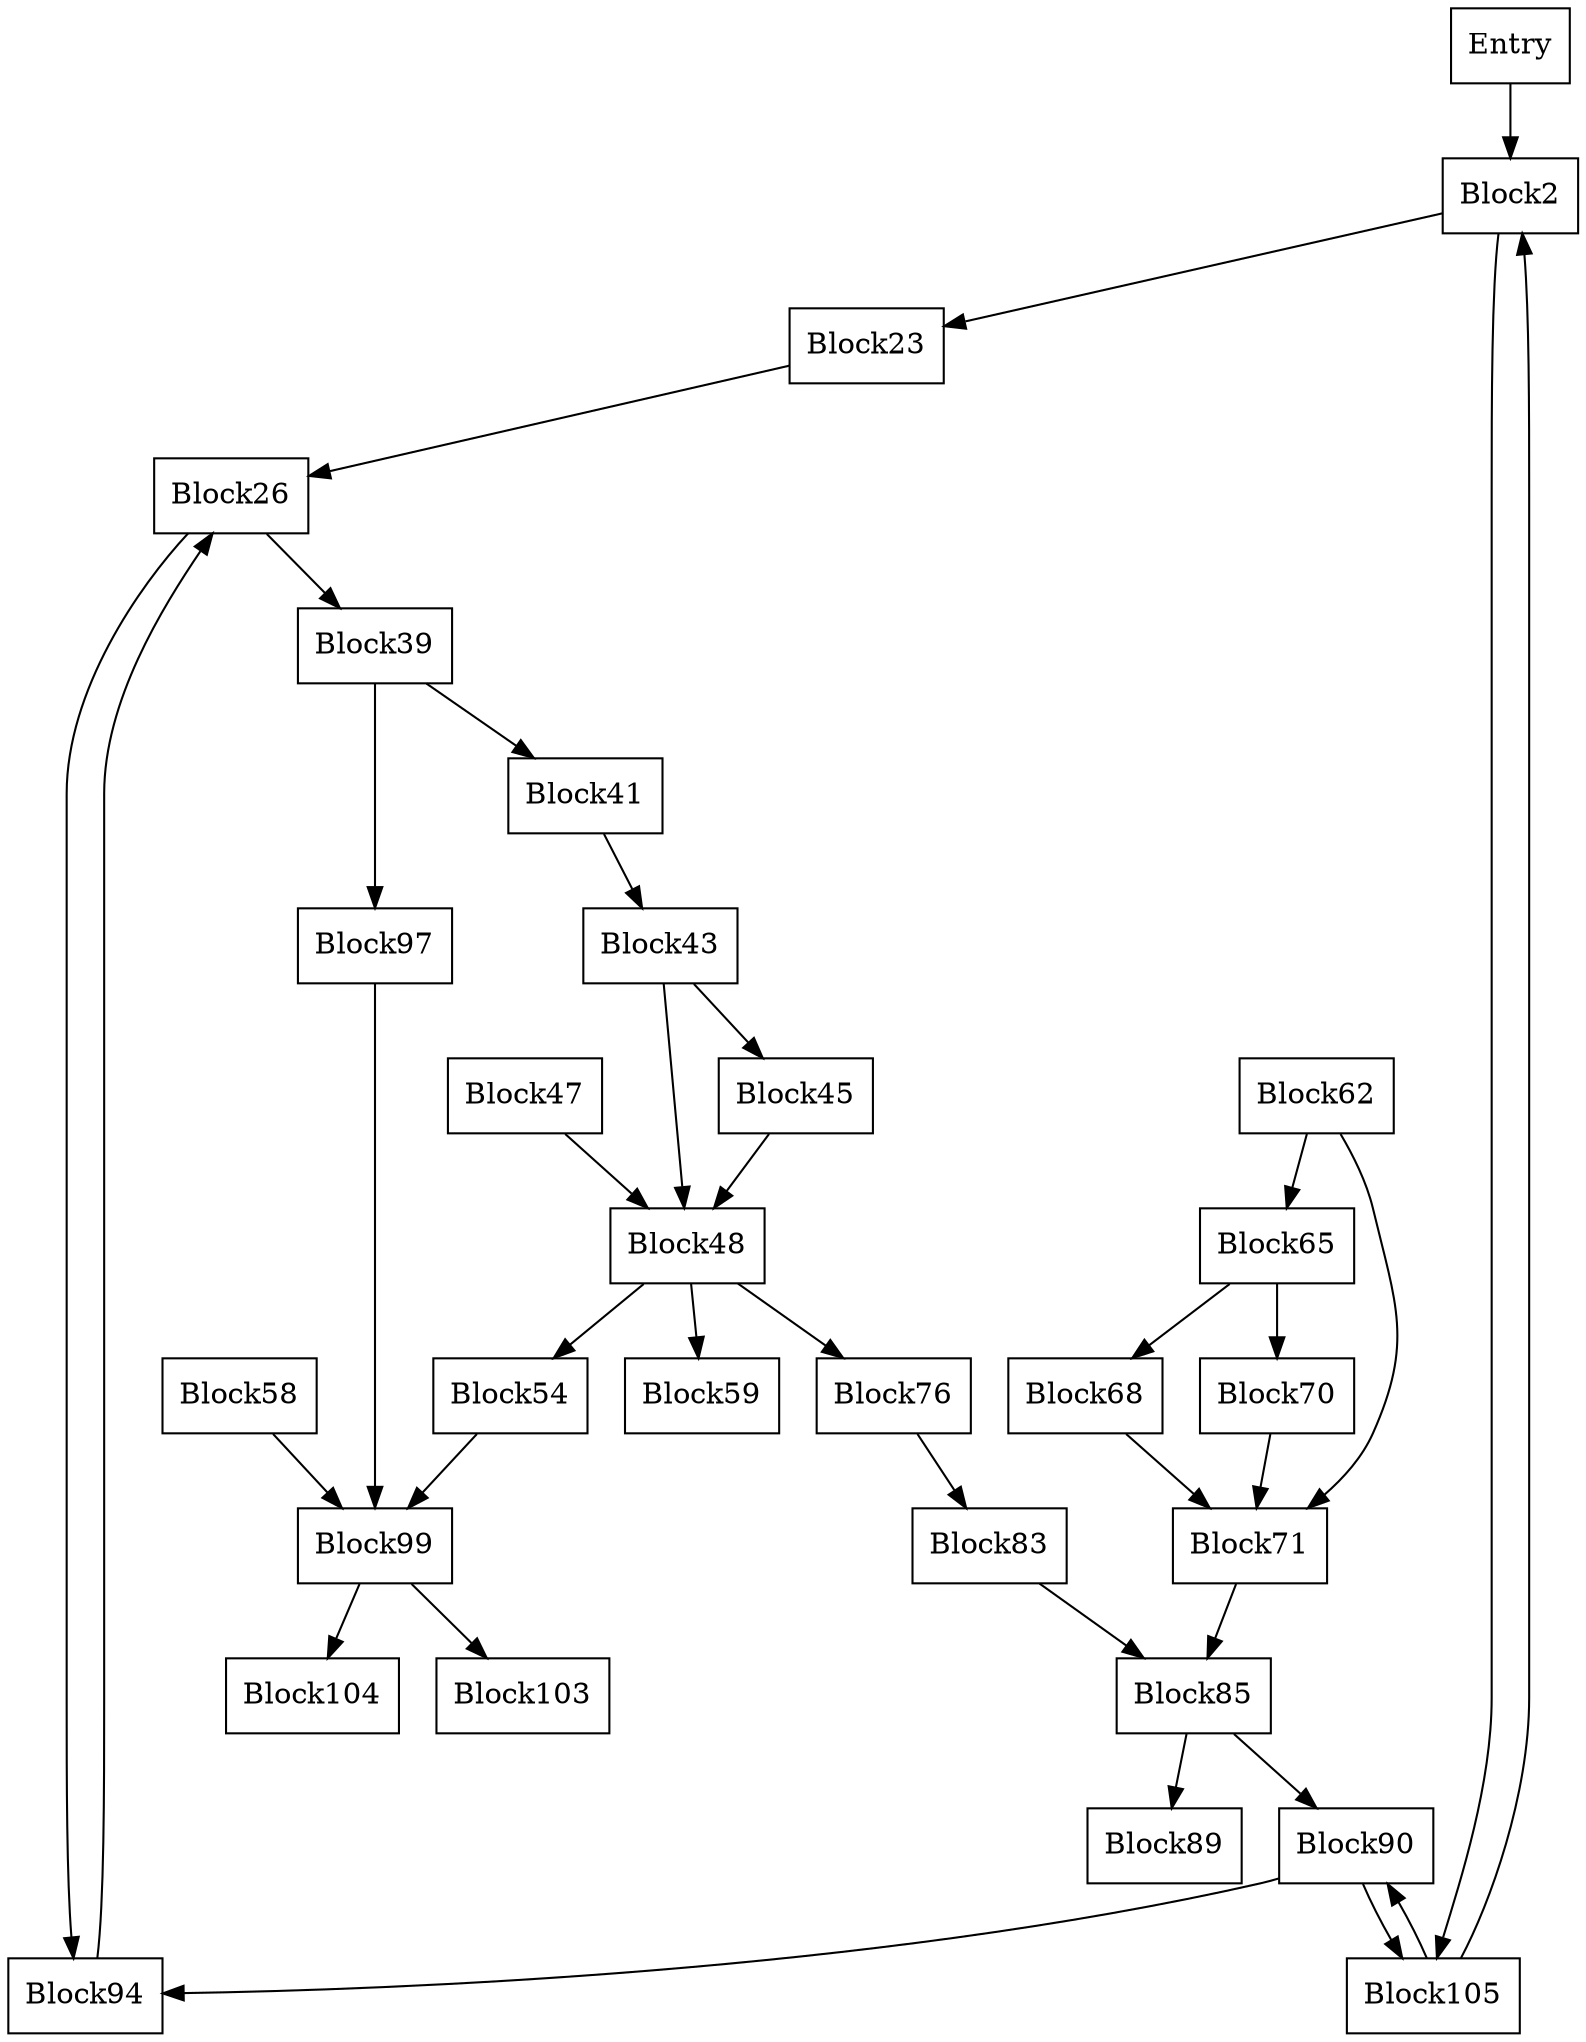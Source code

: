 digraph CFG {
    rankdir=TB;
    
    // Nodes
    node [shape=box];
    Entry [label="Entry"];
    Block2 [label="Block2"];
    Block23 [label="Block23"];
    Block26 [label="Block26"];
    Block39 [label="Block39"];
    Block41 [label="Block41"];
    Block43 [label="Block43"];
    Block45 [label="Block45"];
    Block47 [label="Block47"];
    Block48 [label="Block48"];
    Block54 [label="Block54"];
    Block58 [label="Block58"];
    Block62 [label="Block62"];
    Block65 [label="Block65"];
    Block68 [label="Block68"];
    Block70 [label="Block70"];
    Block71 [label="Block71"];
    Block76 [label="Block76"];
    Block83 [label="Block83"];
    Block85 [label="Block85"];
    Block89 [label="Block89"];
    Block90 [label="Block90"];
    Block94 [label="Block94"];
    Block97 [label="Block97"];
    Block99 [label="Block99"];
    Block105 [label="Block105"];
    
    // Edges
    Entry -> Block2;
    Block2 -> Block23;
    Block2 -> Block105;
    
    Block23 -> Block26;

    Block26 -> Block39;
    Block26 -> Block94;

    Block39 -> Block41;

    Block41 -> Block43;

    Block43 -> Block45;
    Block43 -> Block48;
    
    Block45 -> Block48;

    Block47 -> Block48;

    Block48 -> Block54;
    Block48 -> Block76;
    Block48 -> Block59;

    Block54 -> Block99;
    Block58 -> Block99;
    Block97 -> Block99;

    Block99 -> Block103;
    Block99 -> Block104;

    Block105 -> Block90;
    Block105 -> Block2;

    Block62 -> Block65;
    Block62 -> Block71;

    Block65 -> Block68;
    Block65 -> Block70;

    Block68 -> Block71;

    Block70 -> Block71;

    Block71 -> Block85;

    Block76 -> Block83;

    Block83 -> Block85;

    Block85 -> Block89;
    Block85 -> Block90;

    Block90 -> Block94;
    Block90 -> Block105;

    Block94 -> Block26;

    Block39 -> Block97;
}